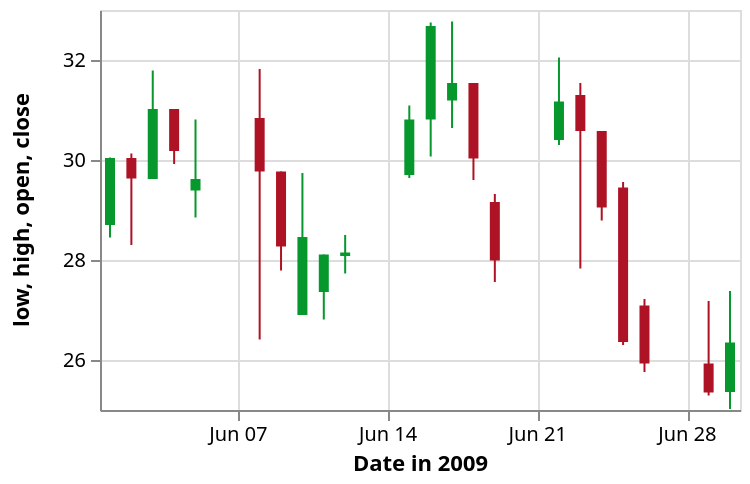 {
  "$schema": "https://vega.github.io/schema/vega/v4.json",
  "description": "A candlestick chart inspired by an example in Protovis (http://mbostock.github.io/protovis/ex/candlestick.html)",
  "autosize": "pad",
  "padding": 5,
  "width": 320,
  "height": 200,
  "style": "cell",
  "data": [
    {
      "name": "source_0",
      "values": [
        {
          "date": "2009-06-01",
          "open": 28.7,
          "high": 30.05,
          "low": 28.45,
          "close": 30.04,
          "signal": "short",
          "ret": -4.89396411092985
        },
        {
          "date": "2009-06-02",
          "open": 30.04,
          "high": 30.13,
          "low": 28.3,
          "close": 29.63,
          "signal": "short",
          "ret": -0.322580645161295
        },
        {
          "date": "2009-06-03",
          "open": 29.62,
          "high": 31.79,
          "low": 29.62,
          "close": 31.02,
          "signal": "short",
          "ret": 3.68663594470045
        },
        {
          "date": "2009-06-04",
          "open": 31.02,
          "high": 31.02,
          "low": 29.92,
          "close": 30.18,
          "signal": "short",
          "ret": 4.51010886469673
        },
        {
          "date": "2009-06-05",
          "open": 29.39,
          "high": 30.81,
          "low": 28.85,
          "close": 29.62,
          "signal": "short",
          "ret": 6.08424336973478
        },
        {
          "date": "2009-06-08",
          "open": 30.84,
          "high": 31.82,
          "low": 26.41,
          "close": 29.77,
          "signal": "short",
          "ret": 1.2539184952978
        },
        {
          "date": "2009-06-09",
          "open": 29.77,
          "high": 29.77,
          "low": 27.79,
          "close": 28.27,
          "signal": "short",
          "ret": -5.02431118314424
        },
        {
          "date": "2009-06-10",
          "open": 26.9,
          "high": 29.74,
          "low": 26.9,
          "close": 28.46,
          "signal": "short",
          "ret": -5.46623794212217
        },
        {
          "date": "2009-06-11",
          "open": 27.36,
          "high": 28.11,
          "low": 26.81,
          "close": 28.11,
          "signal": "short",
          "ret": -8.3743842364532
        },
        {
          "date": "2009-06-12",
          "open": 28.08,
          "high": 28.5,
          "low": 27.73,
          "close": 28.15,
          "signal": "short",
          "ret": -5.52763819095477
        },
        {
          "date": "2009-06-15",
          "open": 29.7,
          "high": 31.09,
          "low": 29.64,
          "close": 30.81,
          "signal": "long",
          "ret": 3.4920634920635
        },
        {
          "date": "2009-06-16",
          "open": 30.81,
          "high": 32.75,
          "low": 30.07,
          "close": 32.68,
          "signal": "short",
          "ret": 0.155038759689914
        },
        {
          "date": "2009-06-17",
          "open": 31.19,
          "high": 32.77,
          "low": 30.64,
          "close": 31.54,
          "signal": "short",
          "ret": 5.82822085889571
        },
        {
          "date": "2009-06-18",
          "open": 31.54,
          "high": 31.54,
          "low": 29.6,
          "close": 30.03,
          "signal": "short",
          "ret": 8.17610062893082
        },
        {
          "date": "2009-06-19",
          "open": 29.16,
          "high": 29.32,
          "low": 27.56,
          "close": 27.99,
          "signal": "short",
          "ret": 8.59872611464968
        },
        {
          "date": "2009-06-22",
          "open": 30.4,
          "high": 32.05,
          "low": 30.3,
          "close": 31.17,
          "signal": "short",
          "ret": 15.4907975460123
        },
        {
          "date": "2009-06-23",
          "open": 31.3,
          "high": 31.54,
          "low": 27.83,
          "close": 30.58,
          "signal": "short",
          "ret": 11.7370892018779
        },
        {
          "date": "2009-06-24",
          "open": 30.58,
          "high": 30.58,
          "low": 28.79,
          "close": 29.05,
          "signal": "long",
          "ret": -10.4234527687296
        },
        {
          "date": "2009-06-25",
          "open": 29.45,
          "high": 29.56,
          "low": 26.3,
          "close": 26.36,
          "signal": "long",
          "ret": 0
        },
        {
          "date": "2009-06-26",
          "open": 27.09,
          "high": 27.22,
          "low": 25.76,
          "close": 25.93,
          "signal": "long",
          "ret": 0
        },
        {
          "date": "2009-06-29",
          "open": 25.93,
          "high": 27.18,
          "low": 25.29,
          "close": 25.35,
          "signal": "long",
          "ret": 5.26315789473684
        },
        {
          "date": "2009-06-30",
          "open": 25.36,
          "high": 27.38,
          "low": 25.02,
          "close": 26.35,
          "signal": "long",
          "ret": 6.73758865248228
        }
      ]
    },
    {
      "name": "data_0",
      "source": "source_0",
      "transform": [
        {
          "type": "formula",
          "expr": "timeParse(datum[\"date\"],'%Y-%m-%d')",
          "as": "date"
        }
      ]
    }
  ],
  "marks": [
    {
      "name": "layer_0_marks",
      "type": "rule",
      "style": ["rule"],
      "from": {"data": "data_0"},
      "encode": {
        "update": {
          "stroke": [
            {
              "test": "datum[\"date\"] === null || isNaN(datum[\"date\"]) || datum[\"low\"] === null || isNaN(datum[\"low\"])",
              "value": null
            },
            {"test": "datum.open < datum.close", "value": "#06982d"},
            {"value": "#ae1325"}
          ],
          "tooltip": {
            "signal": "{\"Date in 2009\": timeFormat(datum[\"date\"], '%b %d, %Y'), \"low\": format(datum[\"low\"], \"\"), \"high\": format(datum[\"high\"], \"\")}"
          },
          "x": {"scale": "x", "field": "date"},
          "y": {"scale": "y", "field": "low"},
          "y2": {"scale": "y", "field": "high"}
        }
      }
    },
    {
      "name": "layer_1_marks",
      "type": "rect",
      "style": ["bar"],
      "from": {"data": "data_0"},
      "encode": {
        "update": {
          "fill": [
            {
              "test": "datum[\"date\"] === null || isNaN(datum[\"date\"]) || datum[\"open\"] === null || isNaN(datum[\"open\"])",
              "value": null
            },
            {"test": "datum.open < datum.close", "value": "#06982d"},
            {"value": "#ae1325"}
          ],
          "tooltip": {
            "signal": "{\"Date in 2009\": timeFormat(datum[\"date\"], '%b %d, %Y'), \"open\": format(datum[\"open\"], \"\"), \"close\": format(datum[\"close\"], \"\")}"
          },
          "xc": {"scale": "x", "field": "date"},
          "width": {"value": 5},
          "y": {"scale": "y", "field": "open"},
          "y2": {"scale": "y", "field": "close"}
        }
      }
    }
  ],
  "scales": [
    {
      "name": "x",
      "type": "time",
      "domain": {"data": "data_0", "field": "date"},
      "range": [0, {"signal": "width"}],
      "padding": 5
    },
    {
      "name": "y",
      "type": "linear",
      "domain": {"data": "data_0", "fields": ["low", "high", "open", "close"]},
      "range": [{"signal": "height"}, 0],
      "zero": false,
      "nice": true
    }
  ],
  "axes": [
    {
      "scale": "x",
      "orient": "bottom",
      "grid": false,
      "title": "Date in 2009",
      "labelFlush": true,
      "labelOverlap": true,
      "tickCount": {"signal": "ceil(width/40)"},
      "zindex": 1
    },
    {
      "scale": "x",
      "orient": "bottom",
      "gridScale": "y",
      "grid": true,
      "tickCount": {"signal": "ceil(width/40)"},
      "domain": false,
      "labels": false,
      "maxExtent": 0,
      "minExtent": 0,
      "ticks": false,
      "zindex": 0
    },
    {
      "scale": "y",
      "orient": "left",
      "grid": false,
      "title": "low, high, open, close",
      "labelOverlap": true,
      "tickCount": {"signal": "ceil(height/40)"},
      "zindex": 1
    },
    {
      "scale": "y",
      "orient": "left",
      "gridScale": "x",
      "grid": true,
      "tickCount": {"signal": "ceil(height/40)"},
      "domain": false,
      "labels": false,
      "maxExtent": 0,
      "minExtent": 0,
      "ticks": false,
      "zindex": 0
    }
  ],
  "config": {"axisY": {"minExtent": 30}, "legend": {"gradientLength": 185}}
}
